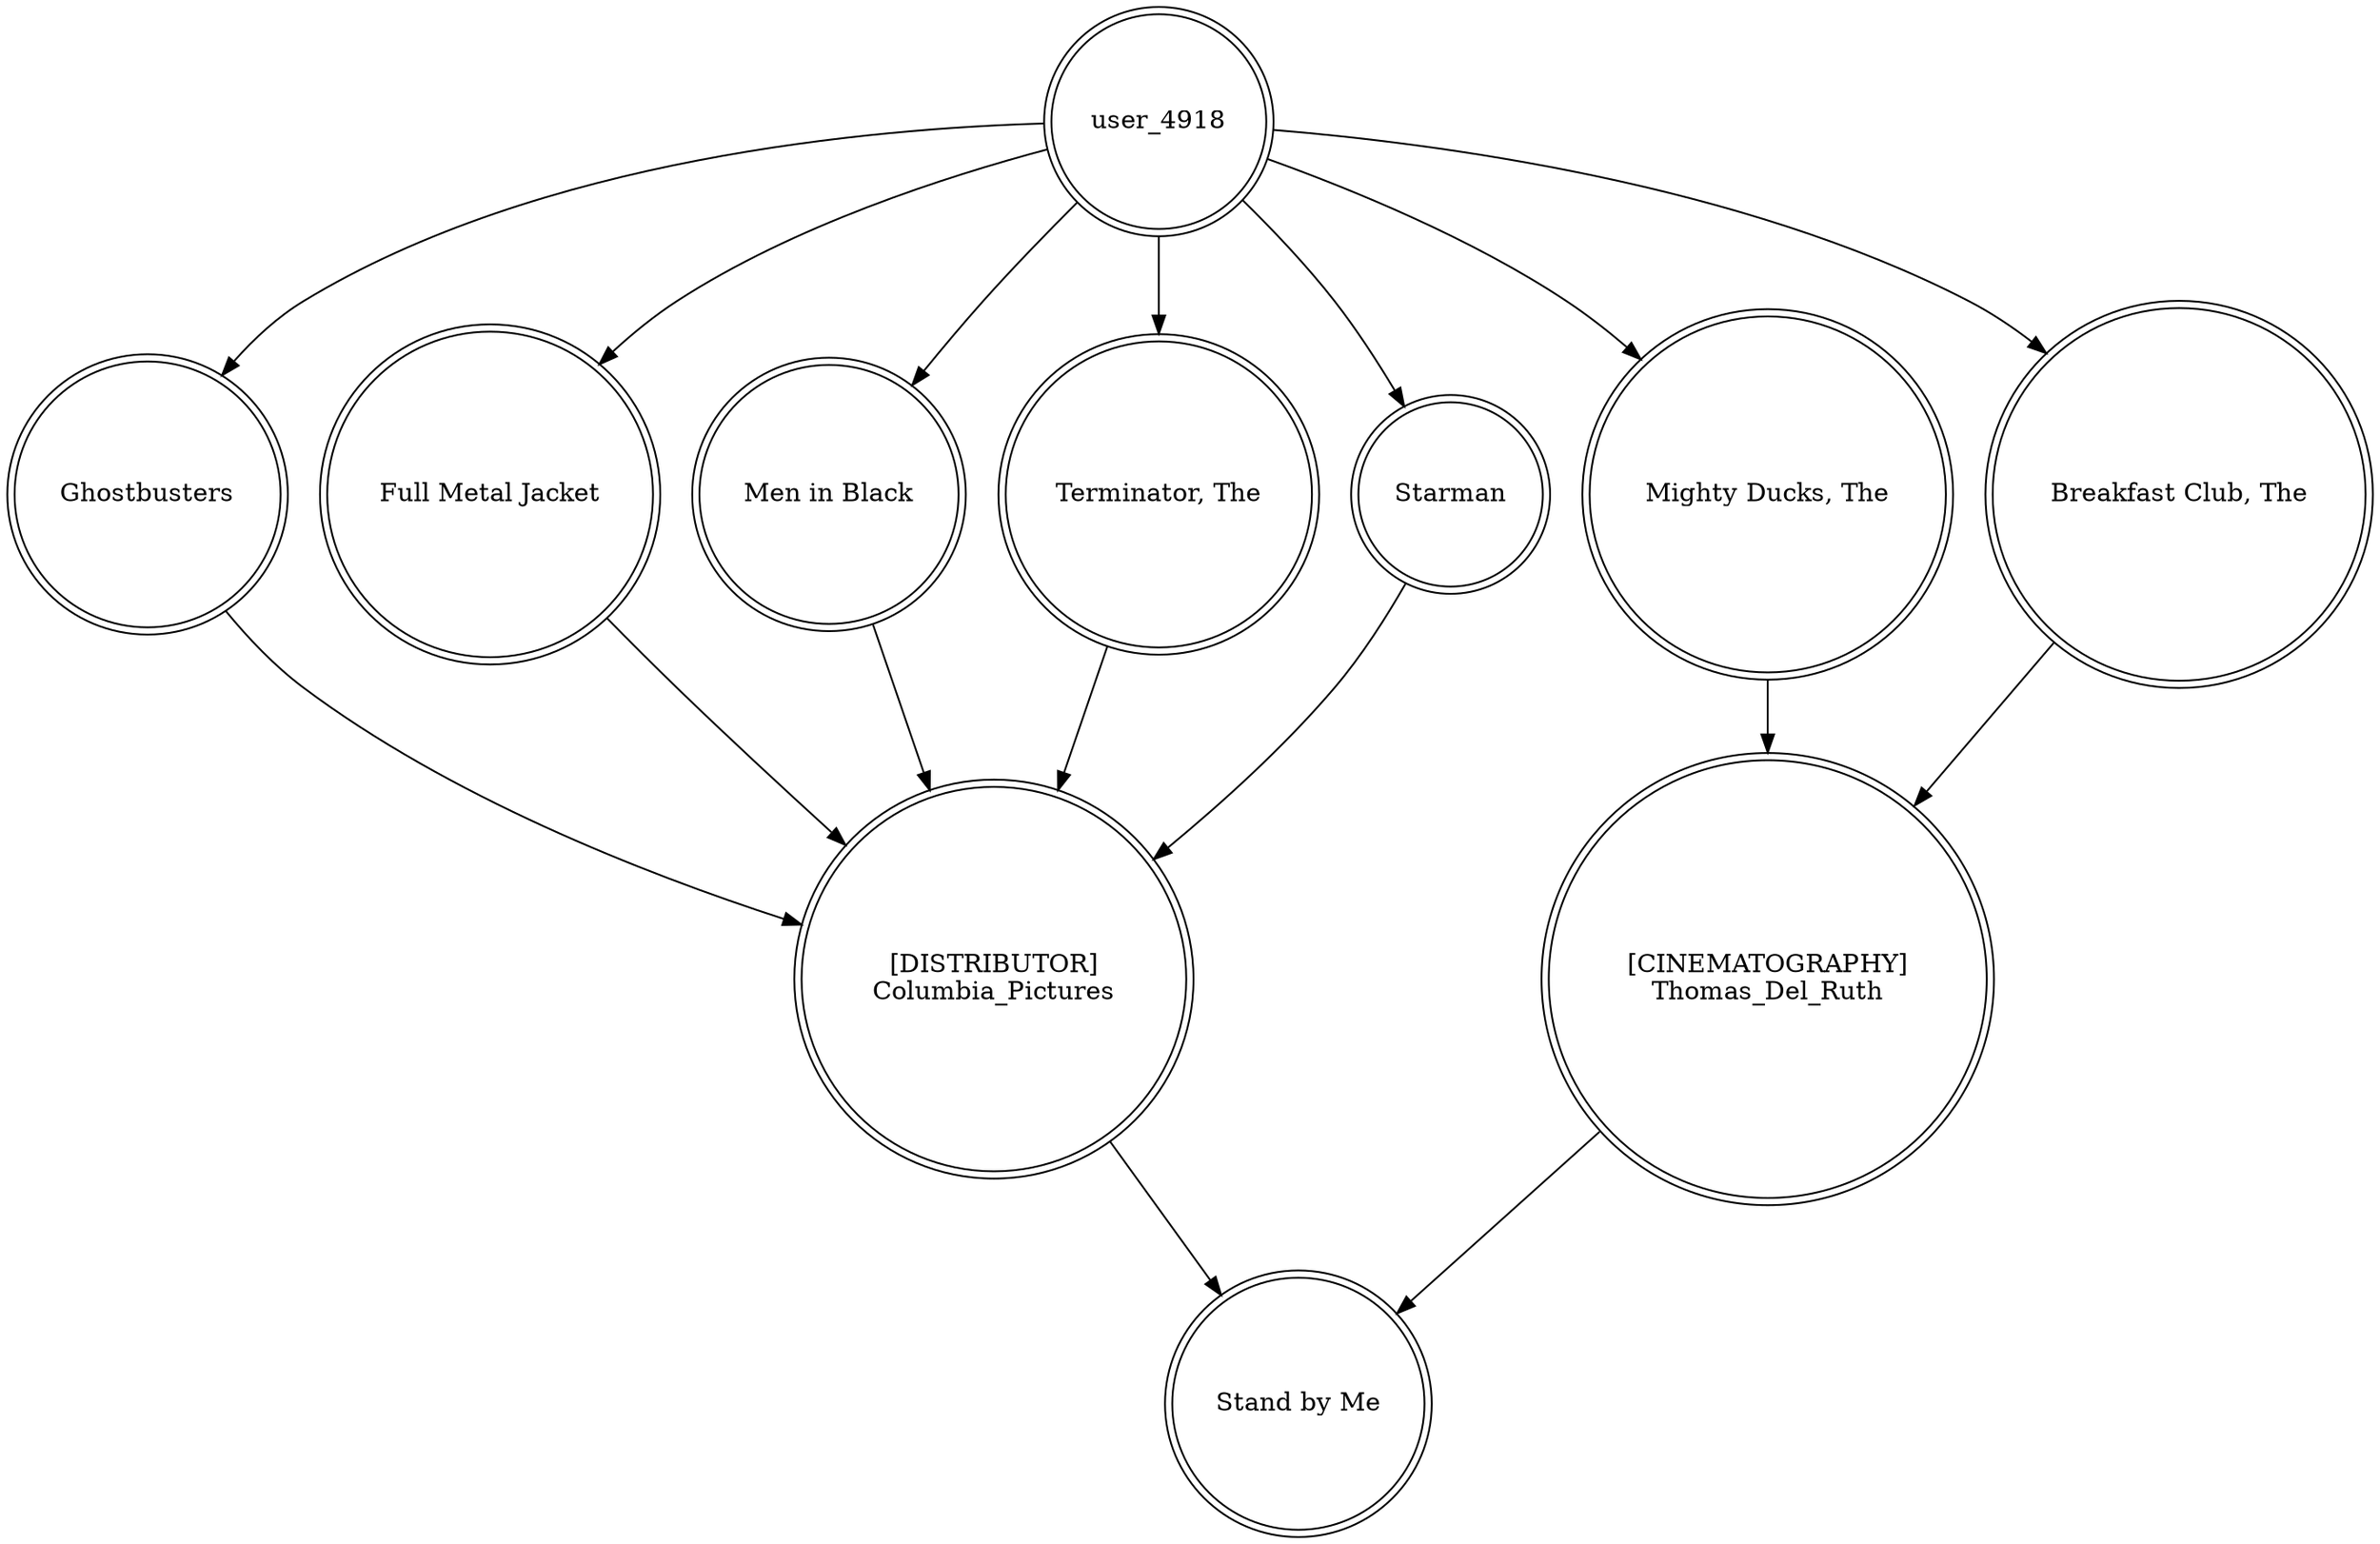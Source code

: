 digraph finite_state_machine {
	node [shape=doublecircle]
	user_4918 -> Ghostbusters
	"Full Metal Jacket" -> "[DISTRIBUTOR]
Columbia_Pictures"
	"[DISTRIBUTOR]
Columbia_Pictures" -> "Stand by Me"
	user_4918 -> "Men in Black"
	"Terminator, The" -> "[DISTRIBUTOR]
Columbia_Pictures"
	user_4918 -> Starman
	Starman -> "[DISTRIBUTOR]
Columbia_Pictures"
	"Men in Black" -> "[DISTRIBUTOR]
Columbia_Pictures"
	"Mighty Ducks, The" -> "[CINEMATOGRAPHY]
Thomas_Del_Ruth"
	user_4918 -> "Breakfast Club, The"
	user_4918 -> "Full Metal Jacket"
	user_4918 -> "Mighty Ducks, The"
	"Breakfast Club, The" -> "[CINEMATOGRAPHY]
Thomas_Del_Ruth"
	user_4918 -> "Terminator, The"
	Ghostbusters -> "[DISTRIBUTOR]
Columbia_Pictures"
	"[CINEMATOGRAPHY]
Thomas_Del_Ruth" -> "Stand by Me"
}
